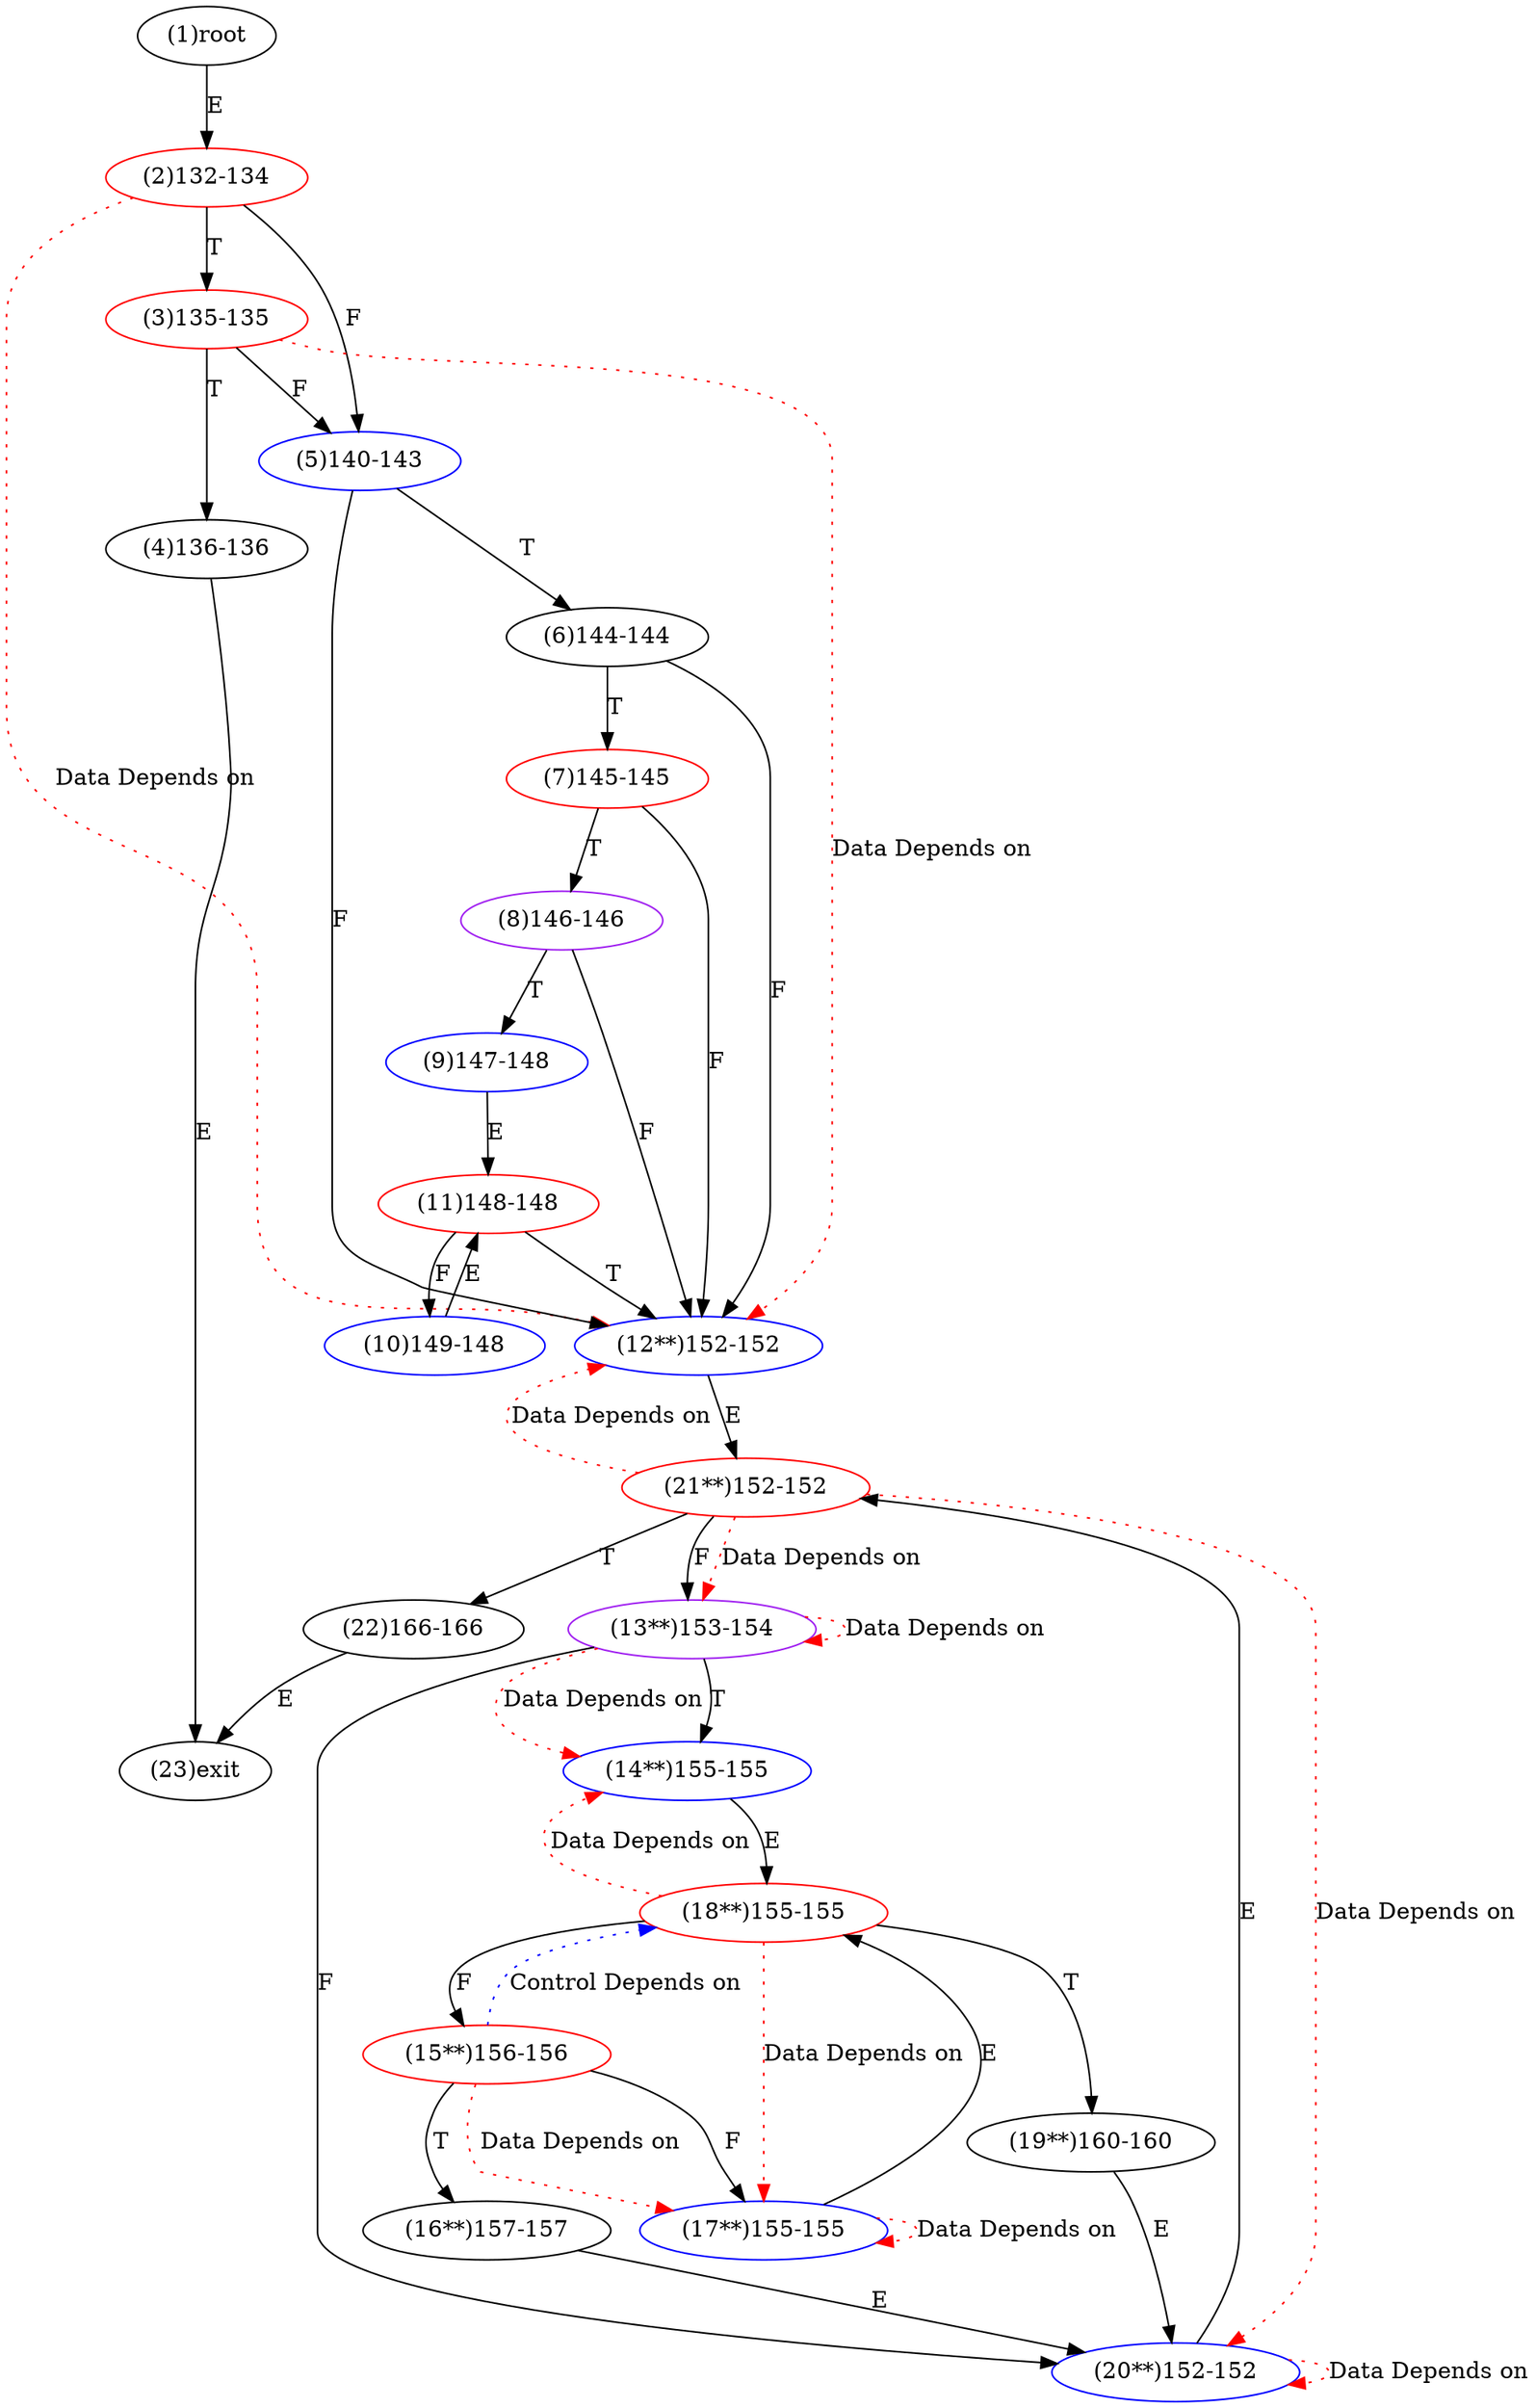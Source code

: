 digraph "" { 
1[ label="(1)root"];
2[ label="(2)132-134",color=red];
3[ label="(3)135-135",color=red];
4[ label="(4)136-136"];
5[ label="(5)140-143",color=blue];
6[ label="(6)144-144"];
7[ label="(7)145-145",color=red];
8[ label="(8)146-146",color=purple];
9[ label="(9)147-148",color=blue];
10[ label="(10)149-148",color=blue];
11[ label="(11)148-148",color=red];
12[ label="(12**)152-152",color=blue];
13[ label="(13**)153-154",color=purple];
14[ label="(14**)155-155",color=blue];
15[ label="(15**)156-156",color=red];
17[ label="(17**)155-155",color=blue];
16[ label="(16**)157-157"];
19[ label="(19**)160-160"];
18[ label="(18**)155-155",color=red];
21[ label="(21**)152-152",color=red];
20[ label="(20**)152-152",color=blue];
23[ label="(23)exit"];
22[ label="(22)166-166"];
1->2[ label="E"];
2->5[ label="F"];
2->3[ label="T"];
3->5[ label="F"];
3->4[ label="T"];
4->23[ label="E"];
5->12[ label="F"];
5->6[ label="T"];
6->12[ label="F"];
6->7[ label="T"];
7->12[ label="F"];
7->8[ label="T"];
8->12[ label="F"];
8->9[ label="T"];
9->11[ label="E"];
10->11[ label="E"];
11->10[ label="F"];
11->12[ label="T"];
12->21[ label="E"];
13->20[ label="F"];
13->14[ label="T"];
14->18[ label="E"];
15->17[ label="F"];
15->16[ label="T"];
16->20[ label="E"];
17->18[ label="E"];
18->15[ label="F"];
18->19[ label="T"];
19->20[ label="E"];
20->21[ label="E"];
21->13[ label="F"];
21->22[ label="T"];
22->23[ label="E"];
2->12[ color="red" label="Data Depends on" style = dotted ];
3->12[ color="red" label="Data Depends on" style = dotted ];
13->13[ color="red" label="Data Depends on" style = dotted ];
13->14[ color="red" label="Data Depends on" style = dotted ];
15->18[ color="blue" label="Control Depends on" style = dotted ];
15->17[ color="red" label="Data Depends on" style = dotted ];
17->17[ color="red" label="Data Depends on" style = dotted ];
18->17[ color="red" label="Data Depends on" style = dotted ];
18->14[ color="red" label="Data Depends on" style = dotted ];
21->20[ color="red" label="Data Depends on" style = dotted ];
21->12[ color="red" label="Data Depends on" style = dotted ];
21->13[ color="red" label="Data Depends on" style = dotted ];
20->20[ color="red" label="Data Depends on" style = dotted ];
}